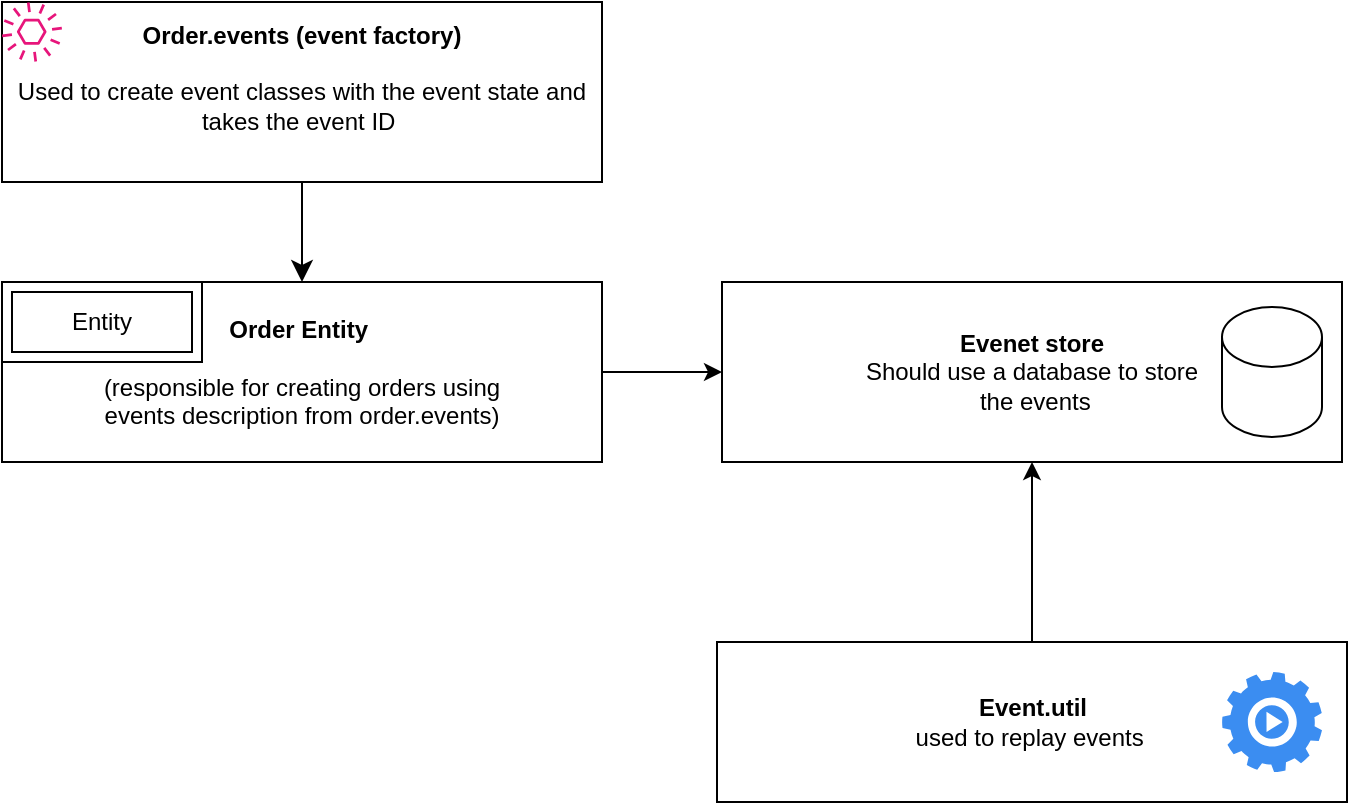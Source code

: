 <mxfile version="23.1.5" type="device">
  <diagram name="Page-1" id="pn3XQ3W3_GD8Yvmq3duF">
    <mxGraphModel dx="794" dy="511" grid="1" gridSize="10" guides="1" tooltips="1" connect="1" arrows="1" fold="1" page="1" pageScale="1" pageWidth="850" pageHeight="1100" math="0" shadow="0">
      <root>
        <mxCell id="0" />
        <mxCell id="1" parent="0" />
        <mxCell id="UfCMHAolRIU-NOTpFQiW-9" style="edgeStyle=orthogonalEdgeStyle;rounded=0;orthogonalLoop=1;jettySize=auto;html=1;exitX=1;exitY=0.5;exitDx=0;exitDy=0;entryX=0;entryY=0.5;entryDx=0;entryDy=0;" parent="1" source="UfCMHAolRIU-NOTpFQiW-1" target="UfCMHAolRIU-NOTpFQiW-6" edge="1">
          <mxGeometry relative="1" as="geometry" />
        </mxCell>
        <mxCell id="UfCMHAolRIU-NOTpFQiW-1" value="&lt;b&gt;Order Entity&amp;nbsp;&lt;br&gt;&lt;/b&gt;&lt;br&gt;(responsible for creating orders using &lt;br&gt;events description from order.events)" style="rounded=0;whiteSpace=wrap;html=1;" parent="1" vertex="1">
          <mxGeometry x="40" y="170" width="300" height="90" as="geometry" />
        </mxCell>
        <mxCell id="UfCMHAolRIU-NOTpFQiW-3" value="&lt;b&gt;Order.events (event factory)&lt;/b&gt;&lt;br&gt;&lt;br&gt;Used to create event classes with the event state and takes the event ID&amp;nbsp;&lt;div&gt;&lt;br/&gt;&lt;/div&gt;" style="rounded=0;whiteSpace=wrap;html=1;" parent="1" vertex="1">
          <mxGeometry x="40" y="30" width="300" height="90" as="geometry" />
        </mxCell>
        <mxCell id="UfCMHAolRIU-NOTpFQiW-5" value="" style="edgeStyle=elbowEdgeStyle;elbow=vertical;endArrow=classic;html=1;curved=0;rounded=0;endSize=8;startSize=8;exitX=0.5;exitY=1;exitDx=0;exitDy=0;entryX=0.5;entryY=0;entryDx=0;entryDy=0;" parent="1" source="UfCMHAolRIU-NOTpFQiW-3" target="UfCMHAolRIU-NOTpFQiW-1" edge="1">
          <mxGeometry width="50" height="50" relative="1" as="geometry">
            <mxPoint x="360" y="290" as="sourcePoint" />
            <mxPoint x="410" y="240" as="targetPoint" />
            <Array as="points">
              <mxPoint x="210" y="130" />
            </Array>
          </mxGeometry>
        </mxCell>
        <mxCell id="UfCMHAolRIU-NOTpFQiW-6" value="&lt;b&gt;Evenet store&lt;/b&gt;&lt;br&gt;Should use a database to store&lt;br&gt;&amp;nbsp;the events" style="rounded=0;whiteSpace=wrap;html=1;" parent="1" vertex="1">
          <mxGeometry x="400" y="170" width="310" height="90" as="geometry" />
        </mxCell>
        <mxCell id="UfCMHAolRIU-NOTpFQiW-10" style="edgeStyle=orthogonalEdgeStyle;rounded=0;orthogonalLoop=1;jettySize=auto;html=1;entryX=0.5;entryY=1;entryDx=0;entryDy=0;" parent="1" source="UfCMHAolRIU-NOTpFQiW-7" target="UfCMHAolRIU-NOTpFQiW-6" edge="1">
          <mxGeometry relative="1" as="geometry" />
        </mxCell>
        <mxCell id="UfCMHAolRIU-NOTpFQiW-7" value="&lt;b&gt;Event.util&lt;/b&gt;&lt;br&gt;used to replay events&amp;nbsp;" style="rounded=0;whiteSpace=wrap;html=1;" parent="1" vertex="1">
          <mxGeometry x="397.5" y="350" width="315" height="80" as="geometry" />
        </mxCell>
        <mxCell id="L4UmA8Hw08DV4MJ-iSyC-1" value="" style="shape=cylinder3;whiteSpace=wrap;html=1;boundedLbl=1;backgroundOutline=1;size=15;" vertex="1" parent="1">
          <mxGeometry x="650" y="182.5" width="50" height="65" as="geometry" />
        </mxCell>
        <mxCell id="m8x-ammEFWfTBUPktoEo-1" value="Entity" style="shape=ext;margin=3;double=1;whiteSpace=wrap;html=1;align=center;" vertex="1" parent="1">
          <mxGeometry x="40" y="170" width="100" height="40" as="geometry" />
        </mxCell>
        <mxCell id="m8x-ammEFWfTBUPktoEo-2" value="" style="sketch=0;outlineConnect=0;fontColor=#232F3E;gradientColor=none;fillColor=#E7157B;strokeColor=none;dashed=0;verticalLabelPosition=bottom;verticalAlign=top;align=center;html=1;fontSize=12;fontStyle=0;aspect=fixed;pointerEvents=1;shape=mxgraph.aws4.event;" vertex="1" parent="1">
          <mxGeometry x="40" y="30" width="30" height="30" as="geometry" />
        </mxCell>
        <mxCell id="m8x-ammEFWfTBUPktoEo-3" value="" style="sketch=0;html=1;aspect=fixed;strokeColor=none;shadow=0;fillColor=#3B8DF1;verticalAlign=top;labelPosition=center;verticalLabelPosition=bottom;shape=mxgraph.gcp2.play_gear" vertex="1" parent="1">
          <mxGeometry x="650" y="365" width="50" height="50" as="geometry" />
        </mxCell>
      </root>
    </mxGraphModel>
  </diagram>
</mxfile>
